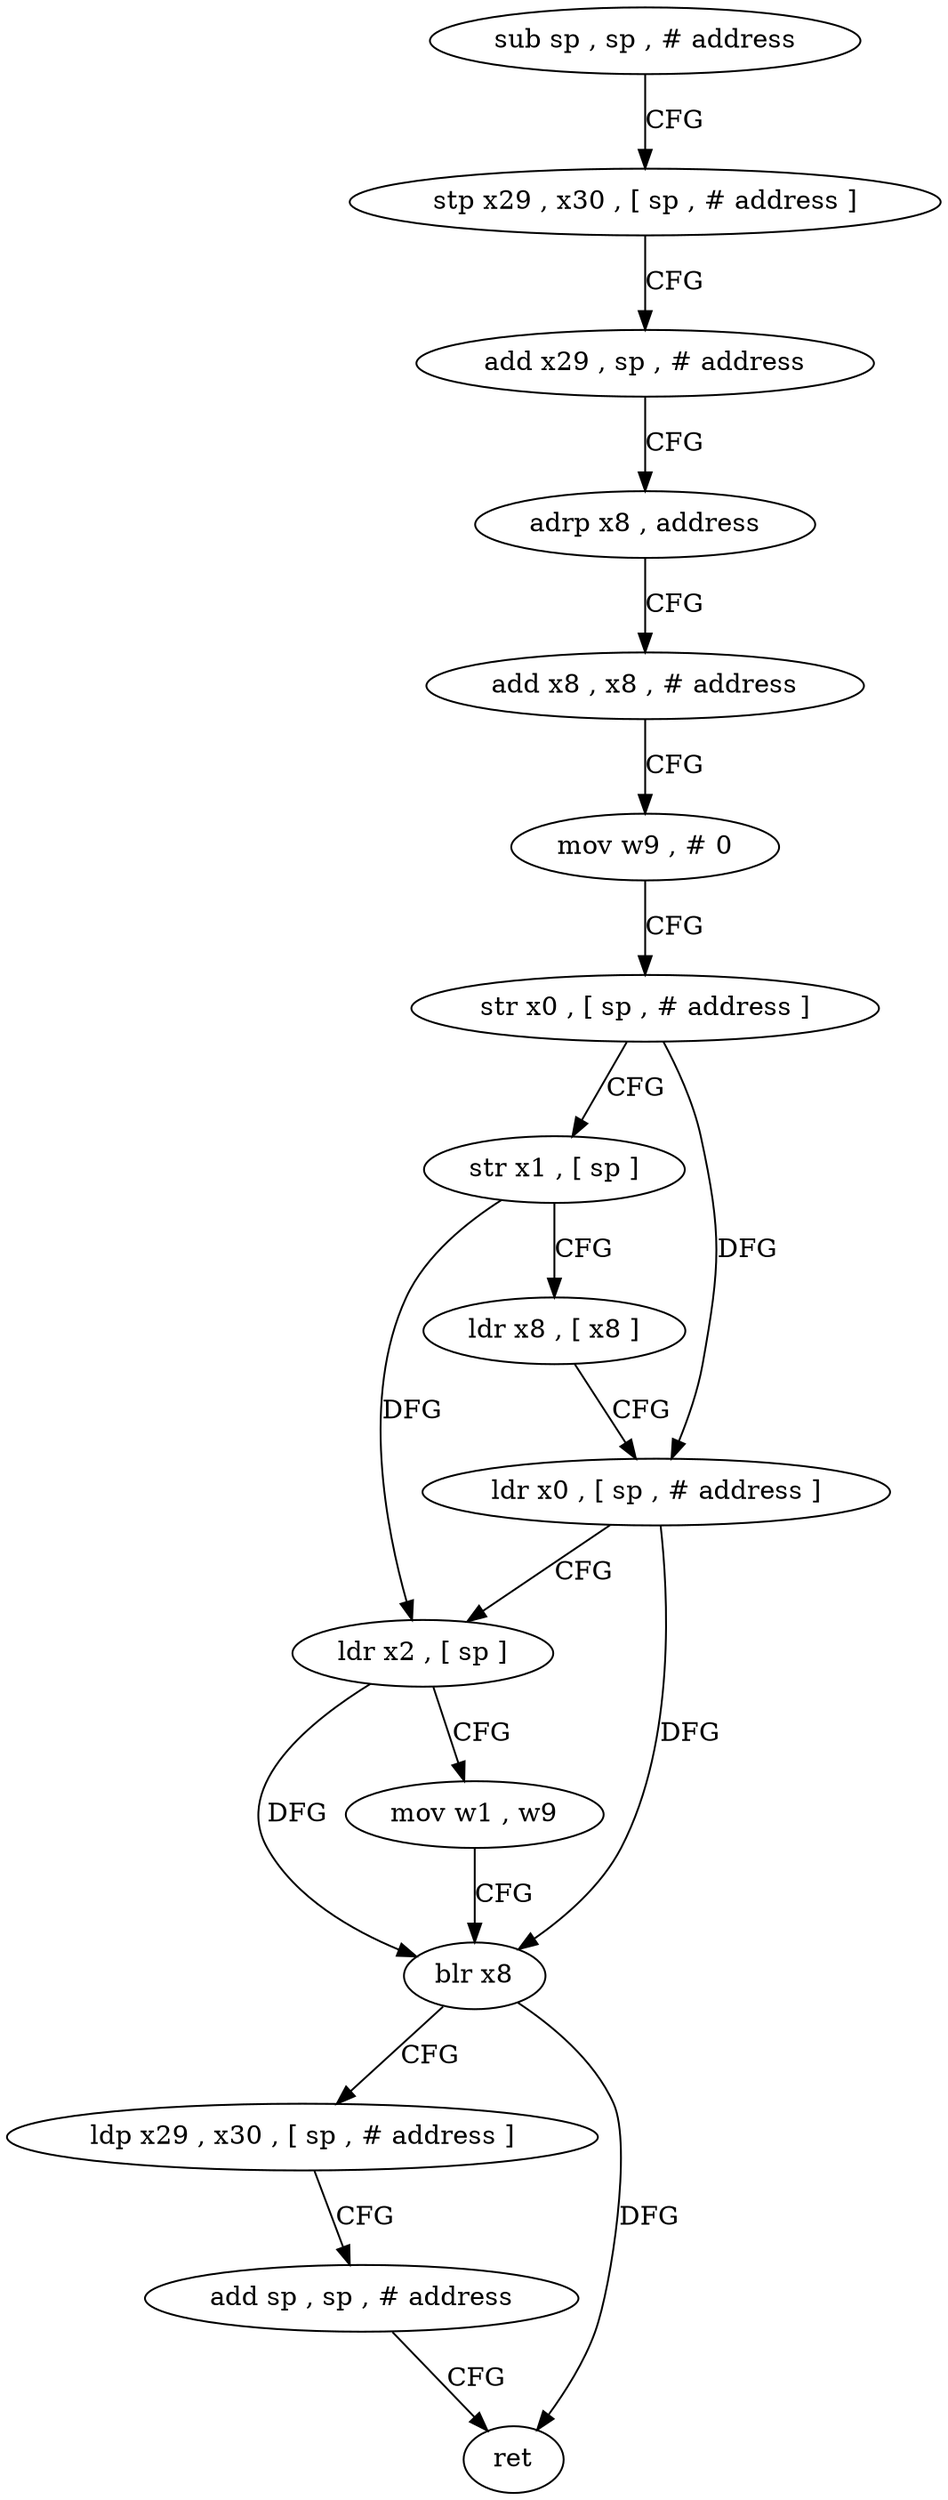 digraph "func" {
"4214648" [label = "sub sp , sp , # address" ]
"4214652" [label = "stp x29 , x30 , [ sp , # address ]" ]
"4214656" [label = "add x29 , sp , # address" ]
"4214660" [label = "adrp x8 , address" ]
"4214664" [label = "add x8 , x8 , # address" ]
"4214668" [label = "mov w9 , # 0" ]
"4214672" [label = "str x0 , [ sp , # address ]" ]
"4214676" [label = "str x1 , [ sp ]" ]
"4214680" [label = "ldr x8 , [ x8 ]" ]
"4214684" [label = "ldr x0 , [ sp , # address ]" ]
"4214688" [label = "ldr x2 , [ sp ]" ]
"4214692" [label = "mov w1 , w9" ]
"4214696" [label = "blr x8" ]
"4214700" [label = "ldp x29 , x30 , [ sp , # address ]" ]
"4214704" [label = "add sp , sp , # address" ]
"4214708" [label = "ret" ]
"4214648" -> "4214652" [ label = "CFG" ]
"4214652" -> "4214656" [ label = "CFG" ]
"4214656" -> "4214660" [ label = "CFG" ]
"4214660" -> "4214664" [ label = "CFG" ]
"4214664" -> "4214668" [ label = "CFG" ]
"4214668" -> "4214672" [ label = "CFG" ]
"4214672" -> "4214676" [ label = "CFG" ]
"4214672" -> "4214684" [ label = "DFG" ]
"4214676" -> "4214680" [ label = "CFG" ]
"4214676" -> "4214688" [ label = "DFG" ]
"4214680" -> "4214684" [ label = "CFG" ]
"4214684" -> "4214688" [ label = "CFG" ]
"4214684" -> "4214696" [ label = "DFG" ]
"4214688" -> "4214692" [ label = "CFG" ]
"4214688" -> "4214696" [ label = "DFG" ]
"4214692" -> "4214696" [ label = "CFG" ]
"4214696" -> "4214700" [ label = "CFG" ]
"4214696" -> "4214708" [ label = "DFG" ]
"4214700" -> "4214704" [ label = "CFG" ]
"4214704" -> "4214708" [ label = "CFG" ]
}
